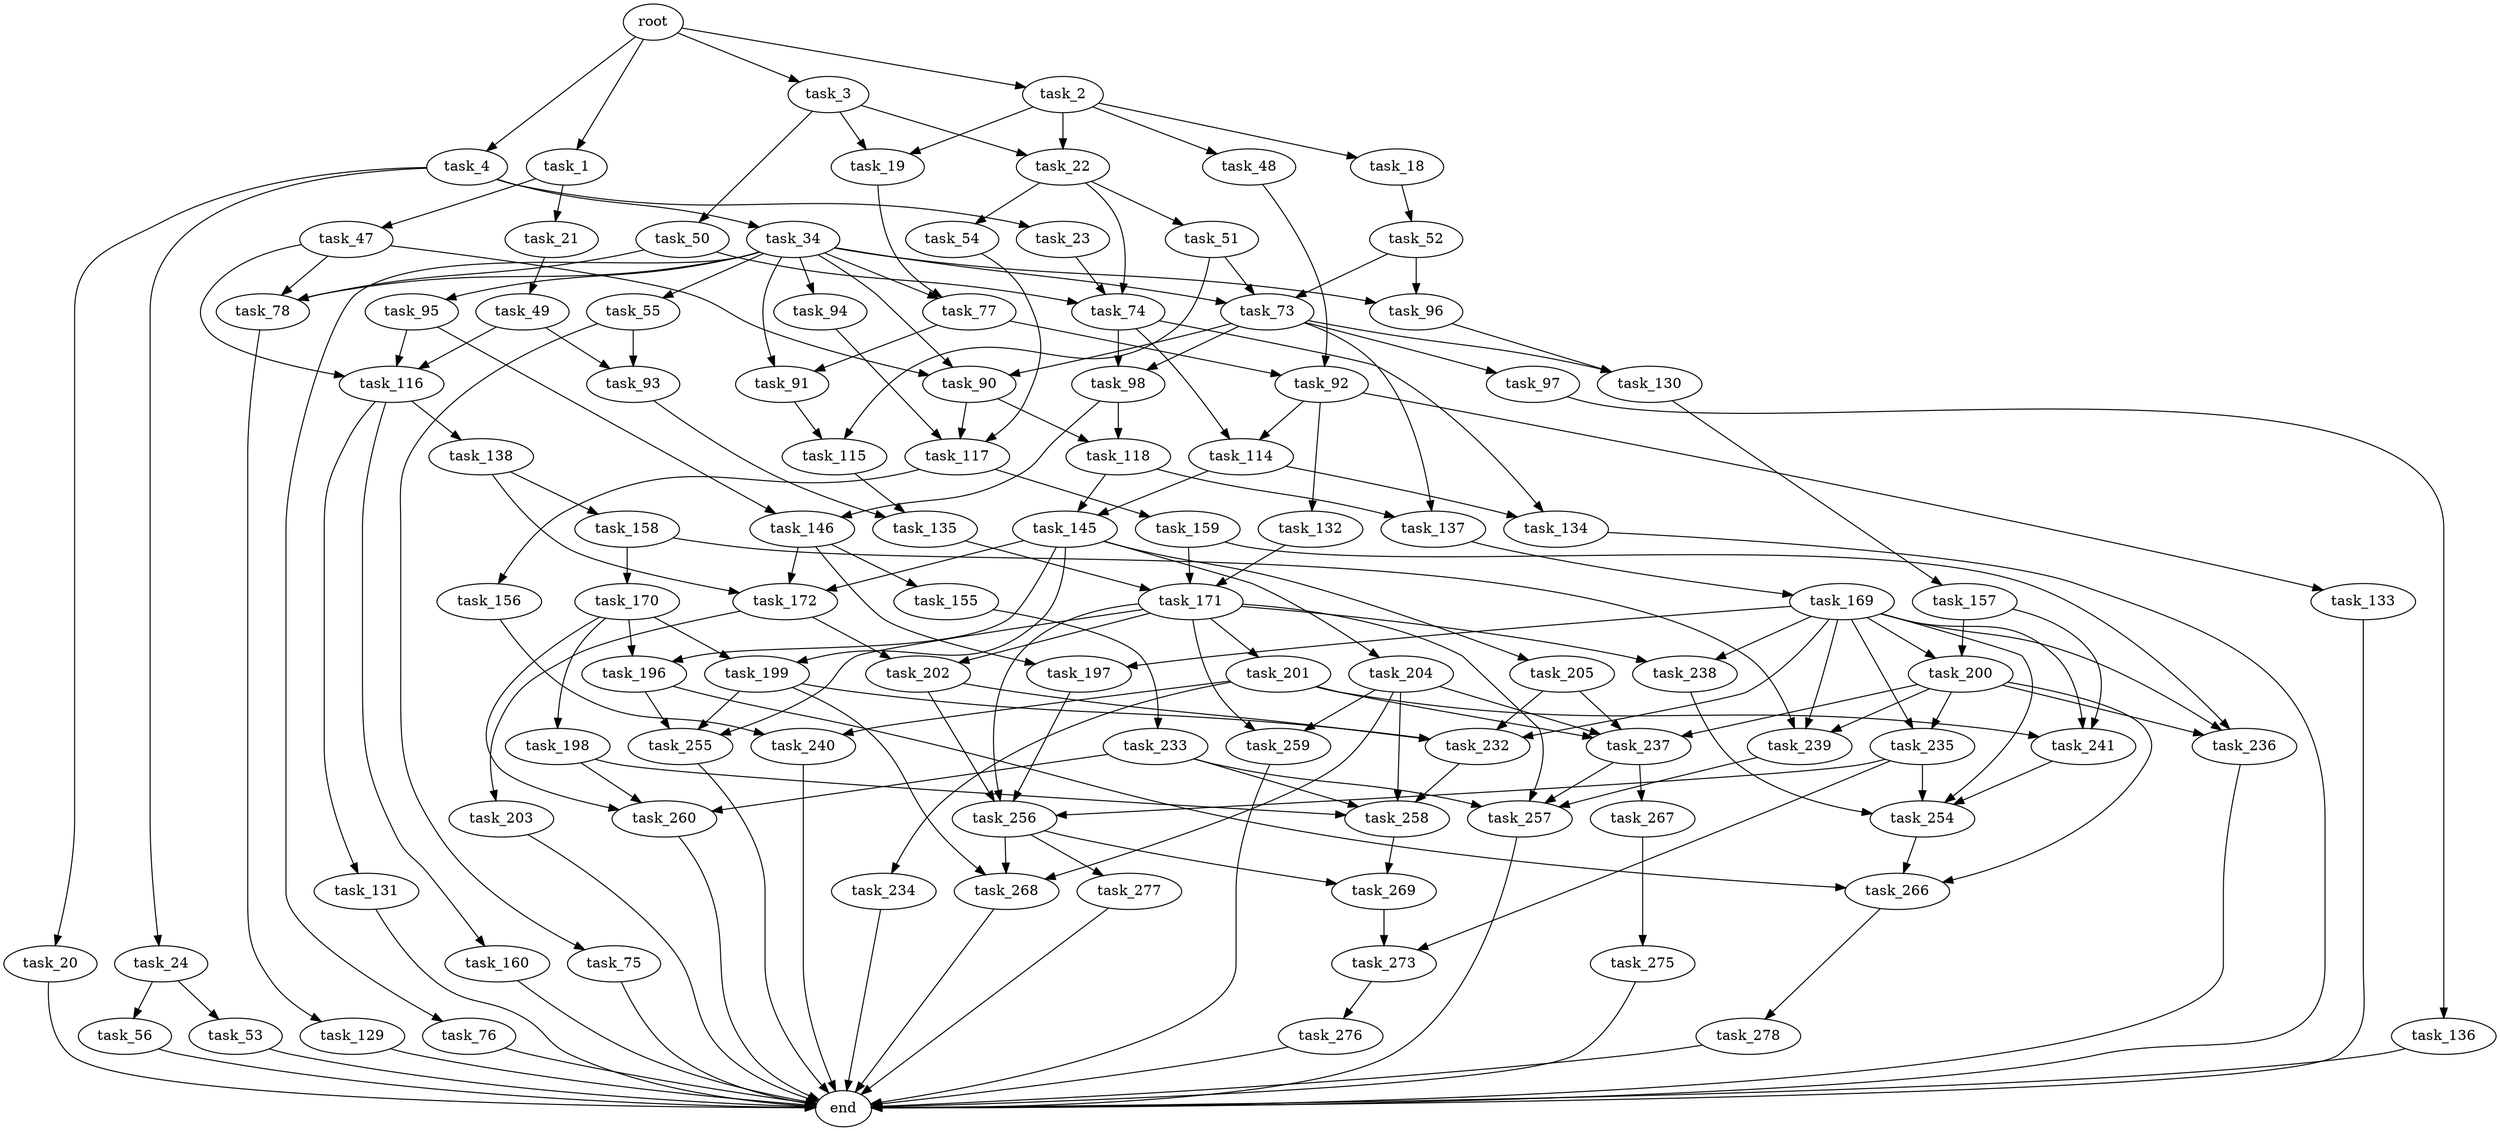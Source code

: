 digraph G {
  root [size="0.000000"];
  task_1 [size="782757789696.000000"];
  task_2 [size="4485828331.000000"];
  task_3 [size="6395814337.000000"];
  task_4 [size="1073741824000.000000"];
  task_18 [size="222680508558.000000"];
  task_19 [size="64675079778.000000"];
  task_20 [size="8862228618.000000"];
  task_21 [size="1386806383483.000000"];
  task_22 [size="16668289046.000000"];
  task_23 [size="549755813888.000000"];
  task_24 [size="12777517979.000000"];
  task_34 [size="29761761152.000000"];
  task_47 [size="1189851989152.000000"];
  task_48 [size="41067760841.000000"];
  task_49 [size="6999836288.000000"];
  task_50 [size="782757789696.000000"];
  task_51 [size="5983543878.000000"];
  task_52 [size="1033146720769.000000"];
  task_53 [size="138796781521.000000"];
  task_54 [size="18169817577.000000"];
  task_55 [size="8589934592.000000"];
  task_56 [size="481805687509.000000"];
  task_73 [size="1108393838166.000000"];
  task_74 [size="51172734299.000000"];
  task_75 [size="319313207351.000000"];
  task_76 [size="8889188926.000000"];
  task_77 [size="110722285737.000000"];
  task_78 [size="4587760982.000000"];
  task_90 [size="28991029248.000000"];
  task_91 [size="58272414137.000000"];
  task_92 [size="723176183207.000000"];
  task_93 [size="987031574.000000"];
  task_94 [size="1144893837.000000"];
  task_95 [size="406007445659.000000"];
  task_96 [size="20162666996.000000"];
  task_97 [size="33597437009.000000"];
  task_98 [size="7227887408.000000"];
  task_114 [size="2000350933.000000"];
  task_115 [size="8589934592.000000"];
  task_116 [size="134217728000.000000"];
  task_117 [size="33583926682.000000"];
  task_118 [size="717383656034.000000"];
  task_129 [size="15077067724.000000"];
  task_130 [size="1207600023.000000"];
  task_131 [size="92992576360.000000"];
  task_132 [size="240359172940.000000"];
  task_133 [size="368293445632.000000"];
  task_134 [size="34964649679.000000"];
  task_135 [size="2183081665.000000"];
  task_136 [size="194277747192.000000"];
  task_137 [size="25846894717.000000"];
  task_138 [size="179414609382.000000"];
  task_145 [size="129720584326.000000"];
  task_146 [size="134217728000.000000"];
  task_155 [size="43062730989.000000"];
  task_156 [size="8589934592.000000"];
  task_157 [size="89586066569.000000"];
  task_158 [size="921577854262.000000"];
  task_159 [size="22172750920.000000"];
  task_160 [size="480339028133.000000"];
  task_169 [size="134217728000.000000"];
  task_170 [size="549755813888.000000"];
  task_171 [size="39181940737.000000"];
  task_172 [size="231928233984.000000"];
  task_196 [size="172080910001.000000"];
  task_197 [size="713667692307.000000"];
  task_198 [size="782757789696.000000"];
  task_199 [size="207166541512.000000"];
  task_200 [size="40322724514.000000"];
  task_201 [size="1073741824000.000000"];
  task_202 [size="231928233984.000000"];
  task_203 [size="368293445632.000000"];
  task_204 [size="1073741824000.000000"];
  task_205 [size="288929703203.000000"];
  task_232 [size="368293445632.000000"];
  task_233 [size="488000273751.000000"];
  task_234 [size="8589934592.000000"];
  task_235 [size="368293445632.000000"];
  task_236 [size="41808518926.000000"];
  task_237 [size="35853364167.000000"];
  task_238 [size="782757789696.000000"];
  task_239 [size="527069887961.000000"];
  task_240 [size="3360908464.000000"];
  task_241 [size="26037671372.000000"];
  task_254 [size="6666137828.000000"];
  task_255 [size="8589934592.000000"];
  task_256 [size="68719476736.000000"];
  task_257 [size="1116315877570.000000"];
  task_258 [size="974881136.000000"];
  task_259 [size="26602817977.000000"];
  task_260 [size="134217728000.000000"];
  task_266 [size="1221136513536.000000"];
  task_267 [size="231928233984.000000"];
  task_268 [size="80078300463.000000"];
  task_269 [size="782757789696.000000"];
  task_273 [size="1016309793.000000"];
  task_275 [size="156772917716.000000"];
  task_276 [size="549755813888.000000"];
  task_277 [size="589100622847.000000"];
  task_278 [size="28315546829.000000"];
  end [size="0.000000"];

  root -> task_1 [size="1.000000"];
  root -> task_2 [size="1.000000"];
  root -> task_3 [size="1.000000"];
  root -> task_4 [size="1.000000"];
  task_1 -> task_21 [size="679477248.000000"];
  task_1 -> task_47 [size="679477248.000000"];
  task_2 -> task_18 [size="75497472.000000"];
  task_2 -> task_19 [size="75497472.000000"];
  task_2 -> task_22 [size="75497472.000000"];
  task_2 -> task_48 [size="75497472.000000"];
  task_3 -> task_19 [size="209715200.000000"];
  task_3 -> task_22 [size="209715200.000000"];
  task_3 -> task_50 [size="209715200.000000"];
  task_4 -> task_20 [size="838860800.000000"];
  task_4 -> task_23 [size="838860800.000000"];
  task_4 -> task_24 [size="838860800.000000"];
  task_4 -> task_34 [size="838860800.000000"];
  task_18 -> task_52 [size="536870912.000000"];
  task_19 -> task_77 [size="209715200.000000"];
  task_20 -> end [size="1.000000"];
  task_21 -> task_49 [size="838860800.000000"];
  task_22 -> task_51 [size="679477248.000000"];
  task_22 -> task_54 [size="679477248.000000"];
  task_22 -> task_74 [size="679477248.000000"];
  task_23 -> task_74 [size="536870912.000000"];
  task_24 -> task_53 [size="209715200.000000"];
  task_24 -> task_56 [size="209715200.000000"];
  task_34 -> task_55 [size="679477248.000000"];
  task_34 -> task_73 [size="679477248.000000"];
  task_34 -> task_76 [size="679477248.000000"];
  task_34 -> task_77 [size="679477248.000000"];
  task_34 -> task_78 [size="679477248.000000"];
  task_34 -> task_90 [size="679477248.000000"];
  task_34 -> task_91 [size="679477248.000000"];
  task_34 -> task_94 [size="679477248.000000"];
  task_34 -> task_95 [size="679477248.000000"];
  task_34 -> task_96 [size="679477248.000000"];
  task_47 -> task_78 [size="838860800.000000"];
  task_47 -> task_90 [size="838860800.000000"];
  task_47 -> task_116 [size="838860800.000000"];
  task_48 -> task_92 [size="33554432.000000"];
  task_49 -> task_93 [size="134217728.000000"];
  task_49 -> task_116 [size="134217728.000000"];
  task_50 -> task_74 [size="679477248.000000"];
  task_50 -> task_78 [size="679477248.000000"];
  task_51 -> task_73 [size="411041792.000000"];
  task_51 -> task_115 [size="411041792.000000"];
  task_52 -> task_73 [size="838860800.000000"];
  task_52 -> task_96 [size="838860800.000000"];
  task_53 -> end [size="1.000000"];
  task_54 -> task_117 [size="411041792.000000"];
  task_55 -> task_75 [size="33554432.000000"];
  task_55 -> task_93 [size="33554432.000000"];
  task_56 -> end [size="1.000000"];
  task_73 -> task_90 [size="679477248.000000"];
  task_73 -> task_97 [size="679477248.000000"];
  task_73 -> task_98 [size="679477248.000000"];
  task_73 -> task_130 [size="679477248.000000"];
  task_73 -> task_137 [size="679477248.000000"];
  task_74 -> task_98 [size="838860800.000000"];
  task_74 -> task_114 [size="838860800.000000"];
  task_74 -> task_134 [size="838860800.000000"];
  task_75 -> end [size="1.000000"];
  task_76 -> end [size="1.000000"];
  task_77 -> task_91 [size="209715200.000000"];
  task_77 -> task_92 [size="209715200.000000"];
  task_78 -> task_129 [size="75497472.000000"];
  task_90 -> task_117 [size="75497472.000000"];
  task_90 -> task_118 [size="75497472.000000"];
  task_91 -> task_115 [size="75497472.000000"];
  task_92 -> task_114 [size="838860800.000000"];
  task_92 -> task_132 [size="838860800.000000"];
  task_92 -> task_133 [size="838860800.000000"];
  task_93 -> task_135 [size="75497472.000000"];
  task_94 -> task_117 [size="33554432.000000"];
  task_95 -> task_116 [size="536870912.000000"];
  task_95 -> task_146 [size="536870912.000000"];
  task_96 -> task_130 [size="75497472.000000"];
  task_97 -> task_136 [size="536870912.000000"];
  task_98 -> task_118 [size="536870912.000000"];
  task_98 -> task_146 [size="536870912.000000"];
  task_114 -> task_134 [size="134217728.000000"];
  task_114 -> task_145 [size="134217728.000000"];
  task_115 -> task_135 [size="33554432.000000"];
  task_116 -> task_131 [size="209715200.000000"];
  task_116 -> task_138 [size="209715200.000000"];
  task_116 -> task_160 [size="209715200.000000"];
  task_117 -> task_156 [size="838860800.000000"];
  task_117 -> task_159 [size="838860800.000000"];
  task_118 -> task_137 [size="536870912.000000"];
  task_118 -> task_145 [size="536870912.000000"];
  task_129 -> end [size="1.000000"];
  task_130 -> task_157 [size="75497472.000000"];
  task_131 -> end [size="1.000000"];
  task_132 -> task_171 [size="209715200.000000"];
  task_133 -> end [size="1.000000"];
  task_134 -> end [size="1.000000"];
  task_135 -> task_171 [size="75497472.000000"];
  task_136 -> end [size="1.000000"];
  task_137 -> task_169 [size="838860800.000000"];
  task_138 -> task_158 [size="209715200.000000"];
  task_138 -> task_172 [size="209715200.000000"];
  task_145 -> task_172 [size="134217728.000000"];
  task_145 -> task_196 [size="134217728.000000"];
  task_145 -> task_199 [size="134217728.000000"];
  task_145 -> task_204 [size="134217728.000000"];
  task_145 -> task_205 [size="134217728.000000"];
  task_146 -> task_155 [size="209715200.000000"];
  task_146 -> task_172 [size="209715200.000000"];
  task_146 -> task_197 [size="209715200.000000"];
  task_155 -> task_233 [size="679477248.000000"];
  task_156 -> task_240 [size="33554432.000000"];
  task_157 -> task_200 [size="209715200.000000"];
  task_157 -> task_241 [size="209715200.000000"];
  task_158 -> task_170 [size="679477248.000000"];
  task_158 -> task_239 [size="679477248.000000"];
  task_159 -> task_171 [size="536870912.000000"];
  task_159 -> task_236 [size="536870912.000000"];
  task_160 -> end [size="1.000000"];
  task_169 -> task_197 [size="209715200.000000"];
  task_169 -> task_200 [size="209715200.000000"];
  task_169 -> task_232 [size="209715200.000000"];
  task_169 -> task_235 [size="209715200.000000"];
  task_169 -> task_236 [size="209715200.000000"];
  task_169 -> task_238 [size="209715200.000000"];
  task_169 -> task_239 [size="209715200.000000"];
  task_169 -> task_241 [size="209715200.000000"];
  task_169 -> task_254 [size="209715200.000000"];
  task_170 -> task_196 [size="536870912.000000"];
  task_170 -> task_198 [size="536870912.000000"];
  task_170 -> task_199 [size="536870912.000000"];
  task_170 -> task_260 [size="536870912.000000"];
  task_171 -> task_201 [size="838860800.000000"];
  task_171 -> task_202 [size="838860800.000000"];
  task_171 -> task_238 [size="838860800.000000"];
  task_171 -> task_255 [size="838860800.000000"];
  task_171 -> task_256 [size="838860800.000000"];
  task_171 -> task_257 [size="838860800.000000"];
  task_171 -> task_259 [size="838860800.000000"];
  task_172 -> task_202 [size="301989888.000000"];
  task_172 -> task_203 [size="301989888.000000"];
  task_196 -> task_255 [size="411041792.000000"];
  task_196 -> task_266 [size="411041792.000000"];
  task_197 -> task_256 [size="679477248.000000"];
  task_198 -> task_258 [size="679477248.000000"];
  task_198 -> task_260 [size="679477248.000000"];
  task_199 -> task_232 [size="679477248.000000"];
  task_199 -> task_255 [size="679477248.000000"];
  task_199 -> task_268 [size="679477248.000000"];
  task_200 -> task_235 [size="838860800.000000"];
  task_200 -> task_236 [size="838860800.000000"];
  task_200 -> task_237 [size="838860800.000000"];
  task_200 -> task_239 [size="838860800.000000"];
  task_200 -> task_266 [size="838860800.000000"];
  task_201 -> task_234 [size="838860800.000000"];
  task_201 -> task_237 [size="838860800.000000"];
  task_201 -> task_240 [size="838860800.000000"];
  task_201 -> task_241 [size="838860800.000000"];
  task_202 -> task_232 [size="301989888.000000"];
  task_202 -> task_256 [size="301989888.000000"];
  task_203 -> end [size="1.000000"];
  task_204 -> task_237 [size="838860800.000000"];
  task_204 -> task_258 [size="838860800.000000"];
  task_204 -> task_259 [size="838860800.000000"];
  task_204 -> task_268 [size="838860800.000000"];
  task_205 -> task_232 [size="301989888.000000"];
  task_205 -> task_237 [size="301989888.000000"];
  task_232 -> task_258 [size="411041792.000000"];
  task_233 -> task_257 [size="411041792.000000"];
  task_233 -> task_258 [size="411041792.000000"];
  task_233 -> task_260 [size="411041792.000000"];
  task_234 -> end [size="1.000000"];
  task_235 -> task_254 [size="411041792.000000"];
  task_235 -> task_256 [size="411041792.000000"];
  task_235 -> task_273 [size="411041792.000000"];
  task_236 -> end [size="1.000000"];
  task_237 -> task_257 [size="33554432.000000"];
  task_237 -> task_267 [size="33554432.000000"];
  task_238 -> task_254 [size="679477248.000000"];
  task_239 -> task_257 [size="411041792.000000"];
  task_240 -> end [size="1.000000"];
  task_241 -> task_254 [size="411041792.000000"];
  task_254 -> task_266 [size="209715200.000000"];
  task_255 -> end [size="1.000000"];
  task_256 -> task_268 [size="134217728.000000"];
  task_256 -> task_269 [size="134217728.000000"];
  task_256 -> task_277 [size="134217728.000000"];
  task_257 -> end [size="1.000000"];
  task_258 -> task_269 [size="33554432.000000"];
  task_259 -> end [size="1.000000"];
  task_260 -> end [size="1.000000"];
  task_266 -> task_278 [size="838860800.000000"];
  task_267 -> task_275 [size="301989888.000000"];
  task_268 -> end [size="1.000000"];
  task_269 -> task_273 [size="679477248.000000"];
  task_273 -> task_276 [size="33554432.000000"];
  task_275 -> end [size="1.000000"];
  task_276 -> end [size="1.000000"];
  task_277 -> end [size="1.000000"];
  task_278 -> end [size="1.000000"];
}

